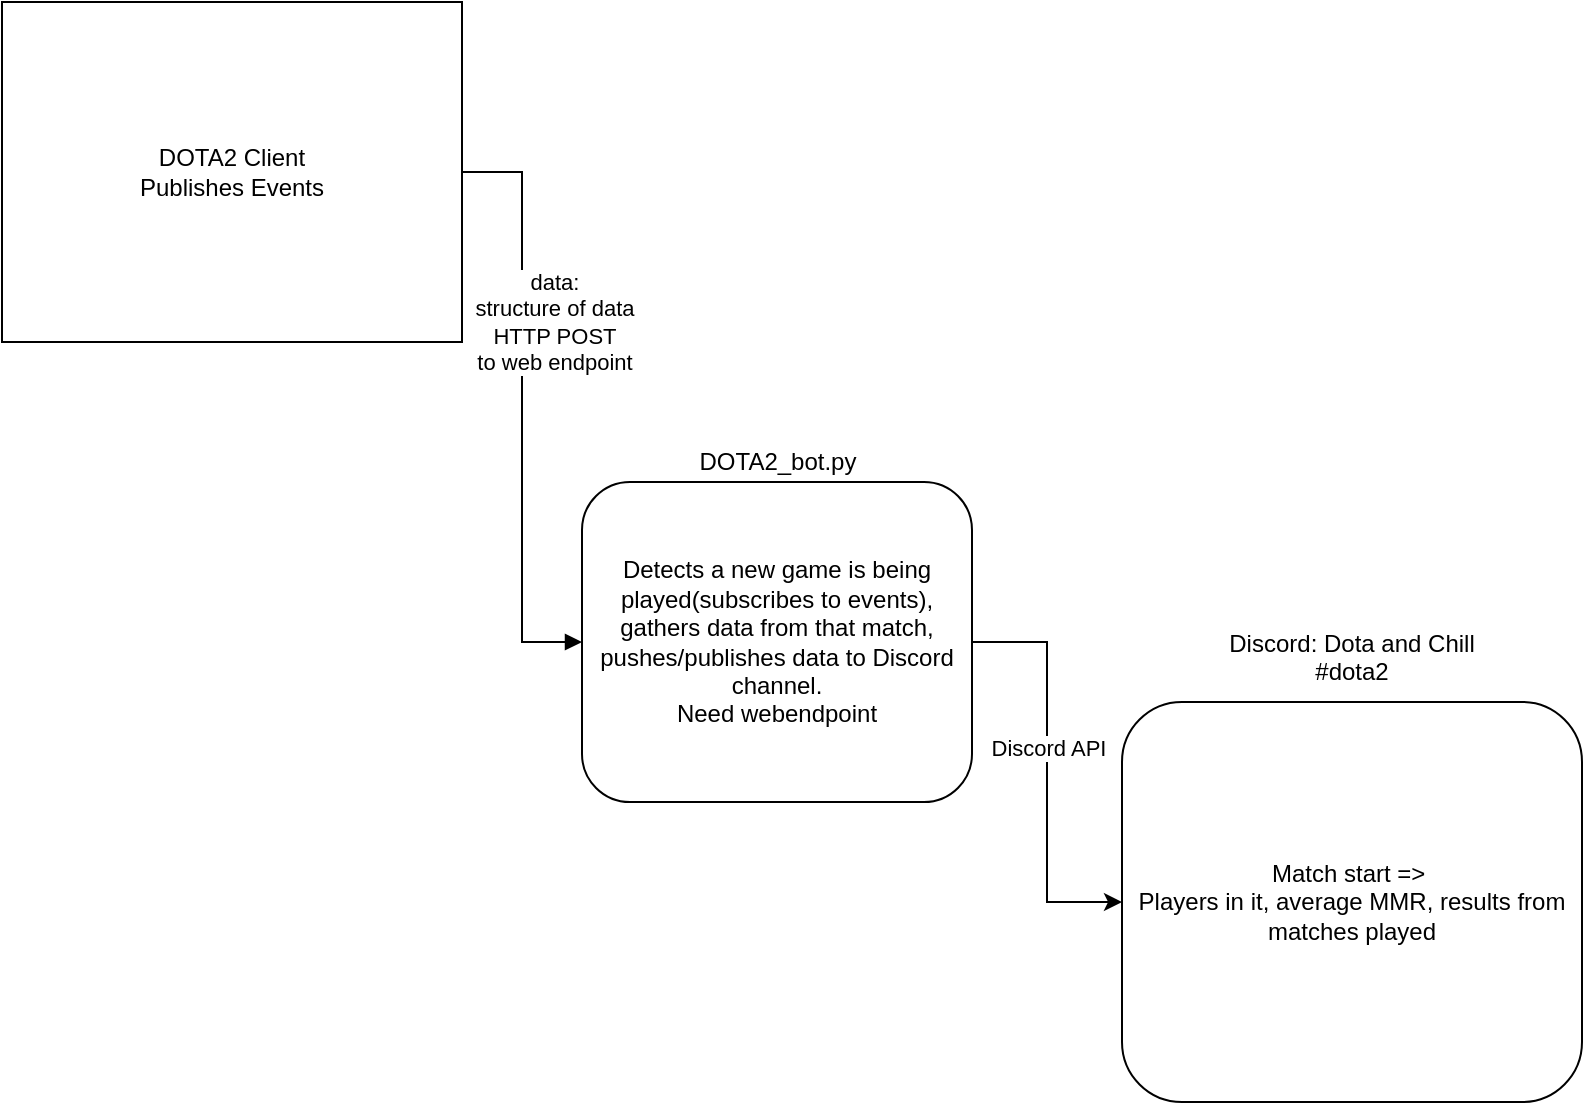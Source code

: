 <mxfile version="28.2.8">
  <diagram name="Page-1" id="dPaI9WlB90orGU7EQ_an">
    <mxGraphModel dx="1611" dy="839" grid="1" gridSize="10" guides="1" tooltips="1" connect="1" arrows="1" fold="1" page="1" pageScale="1" pageWidth="850" pageHeight="1100" math="0" shadow="0">
      <root>
        <mxCell id="0" />
        <mxCell id="1" parent="0" />
        <mxCell id="gKsQHBLXhD31pyL9Tydo-1" value="Match start =&amp;gt;&amp;nbsp;&lt;div&gt;Players in it, average MMR, results from matches played&lt;/div&gt;" style="rounded=1;whiteSpace=wrap;html=1;" parent="1" vertex="1">
          <mxGeometry x="590" y="480" width="230" height="200" as="geometry" />
        </mxCell>
        <mxCell id="gKsQHBLXhD31pyL9Tydo-3" value="Discord: Dota and Chill&lt;div&gt;#dota2&lt;br&gt;&lt;div&gt;&lt;br&gt;&lt;/div&gt;&lt;/div&gt;" style="text;html=1;whiteSpace=wrap;strokeColor=none;fillColor=none;align=center;verticalAlign=middle;rounded=0;" parent="1" vertex="1">
          <mxGeometry x="640" y="450" width="130" height="30" as="geometry" />
        </mxCell>
        <mxCell id="gKsQHBLXhD31pyL9Tydo-5" value="" style="edgeStyle=orthogonalEdgeStyle;rounded=0;orthogonalLoop=1;jettySize=auto;html=1;" parent="1" source="gKsQHBLXhD31pyL9Tydo-4" target="gKsQHBLXhD31pyL9Tydo-1" edge="1">
          <mxGeometry relative="1" as="geometry" />
        </mxCell>
        <mxCell id="gKsQHBLXhD31pyL9Tydo-7" value="Discord API" style="edgeLabel;html=1;align=center;verticalAlign=middle;resizable=0;points=[];" parent="gKsQHBLXhD31pyL9Tydo-5" vertex="1" connectable="0">
          <mxGeometry x="-0.121" relative="1" as="geometry">
            <mxPoint as="offset" />
          </mxGeometry>
        </mxCell>
        <mxCell id="gKsQHBLXhD31pyL9Tydo-9" value="" style="edgeStyle=orthogonalEdgeStyle;rounded=0;orthogonalLoop=1;jettySize=auto;html=1;entryX=0;entryY=0.5;entryDx=0;entryDy=0;startArrow=none;startFill=0;endArrow=block;endFill=1;" parent="1" source="gKsQHBLXhD31pyL9Tydo-8" target="gKsQHBLXhD31pyL9Tydo-4" edge="1">
          <mxGeometry relative="1" as="geometry" />
        </mxCell>
        <mxCell id="gKsQHBLXhD31pyL9Tydo-10" value="data:&lt;div&gt;structure of data&lt;/div&gt;&lt;div&gt;HTTP POST&lt;/div&gt;&lt;div&gt;to web endpoint&lt;/div&gt;" style="edgeLabel;html=1;align=center;verticalAlign=middle;resizable=0;points=[];" parent="gKsQHBLXhD31pyL9Tydo-9" vertex="1" connectable="0">
          <mxGeometry x="-0.289" y="1" relative="1" as="geometry">
            <mxPoint x="15" as="offset" />
          </mxGeometry>
        </mxCell>
        <mxCell id="gKsQHBLXhD31pyL9Tydo-8" value="DOTA2 Client&lt;div&gt;Publishes Events&lt;/div&gt;" style="rounded=0;whiteSpace=wrap;html=1;" parent="1" vertex="1">
          <mxGeometry x="30" y="130" width="230" height="170" as="geometry" />
        </mxCell>
        <mxCell id="gKsQHBLXhD31pyL9Tydo-11" value="" style="group" parent="1" vertex="1" connectable="0">
          <mxGeometry x="320" y="340" width="195" height="190" as="geometry" />
        </mxCell>
        <mxCell id="gKsQHBLXhD31pyL9Tydo-4" value="Detects a new game is being played(subscribes to events), gathers data from that match, pushes/publishes data to Discord channel.&lt;div&gt;Need webendpoint&lt;/div&gt;" style="rounded=1;whiteSpace=wrap;html=1;" parent="gKsQHBLXhD31pyL9Tydo-11" vertex="1">
          <mxGeometry y="30" width="195" height="160" as="geometry" />
        </mxCell>
        <mxCell id="gKsQHBLXhD31pyL9Tydo-6" value="DOTA2_bot.py" style="text;html=1;whiteSpace=wrap;strokeColor=none;fillColor=none;align=center;verticalAlign=middle;rounded=0;" parent="gKsQHBLXhD31pyL9Tydo-11" vertex="1">
          <mxGeometry x="27.5" width="140" height="40" as="geometry" />
        </mxCell>
      </root>
    </mxGraphModel>
  </diagram>
</mxfile>
